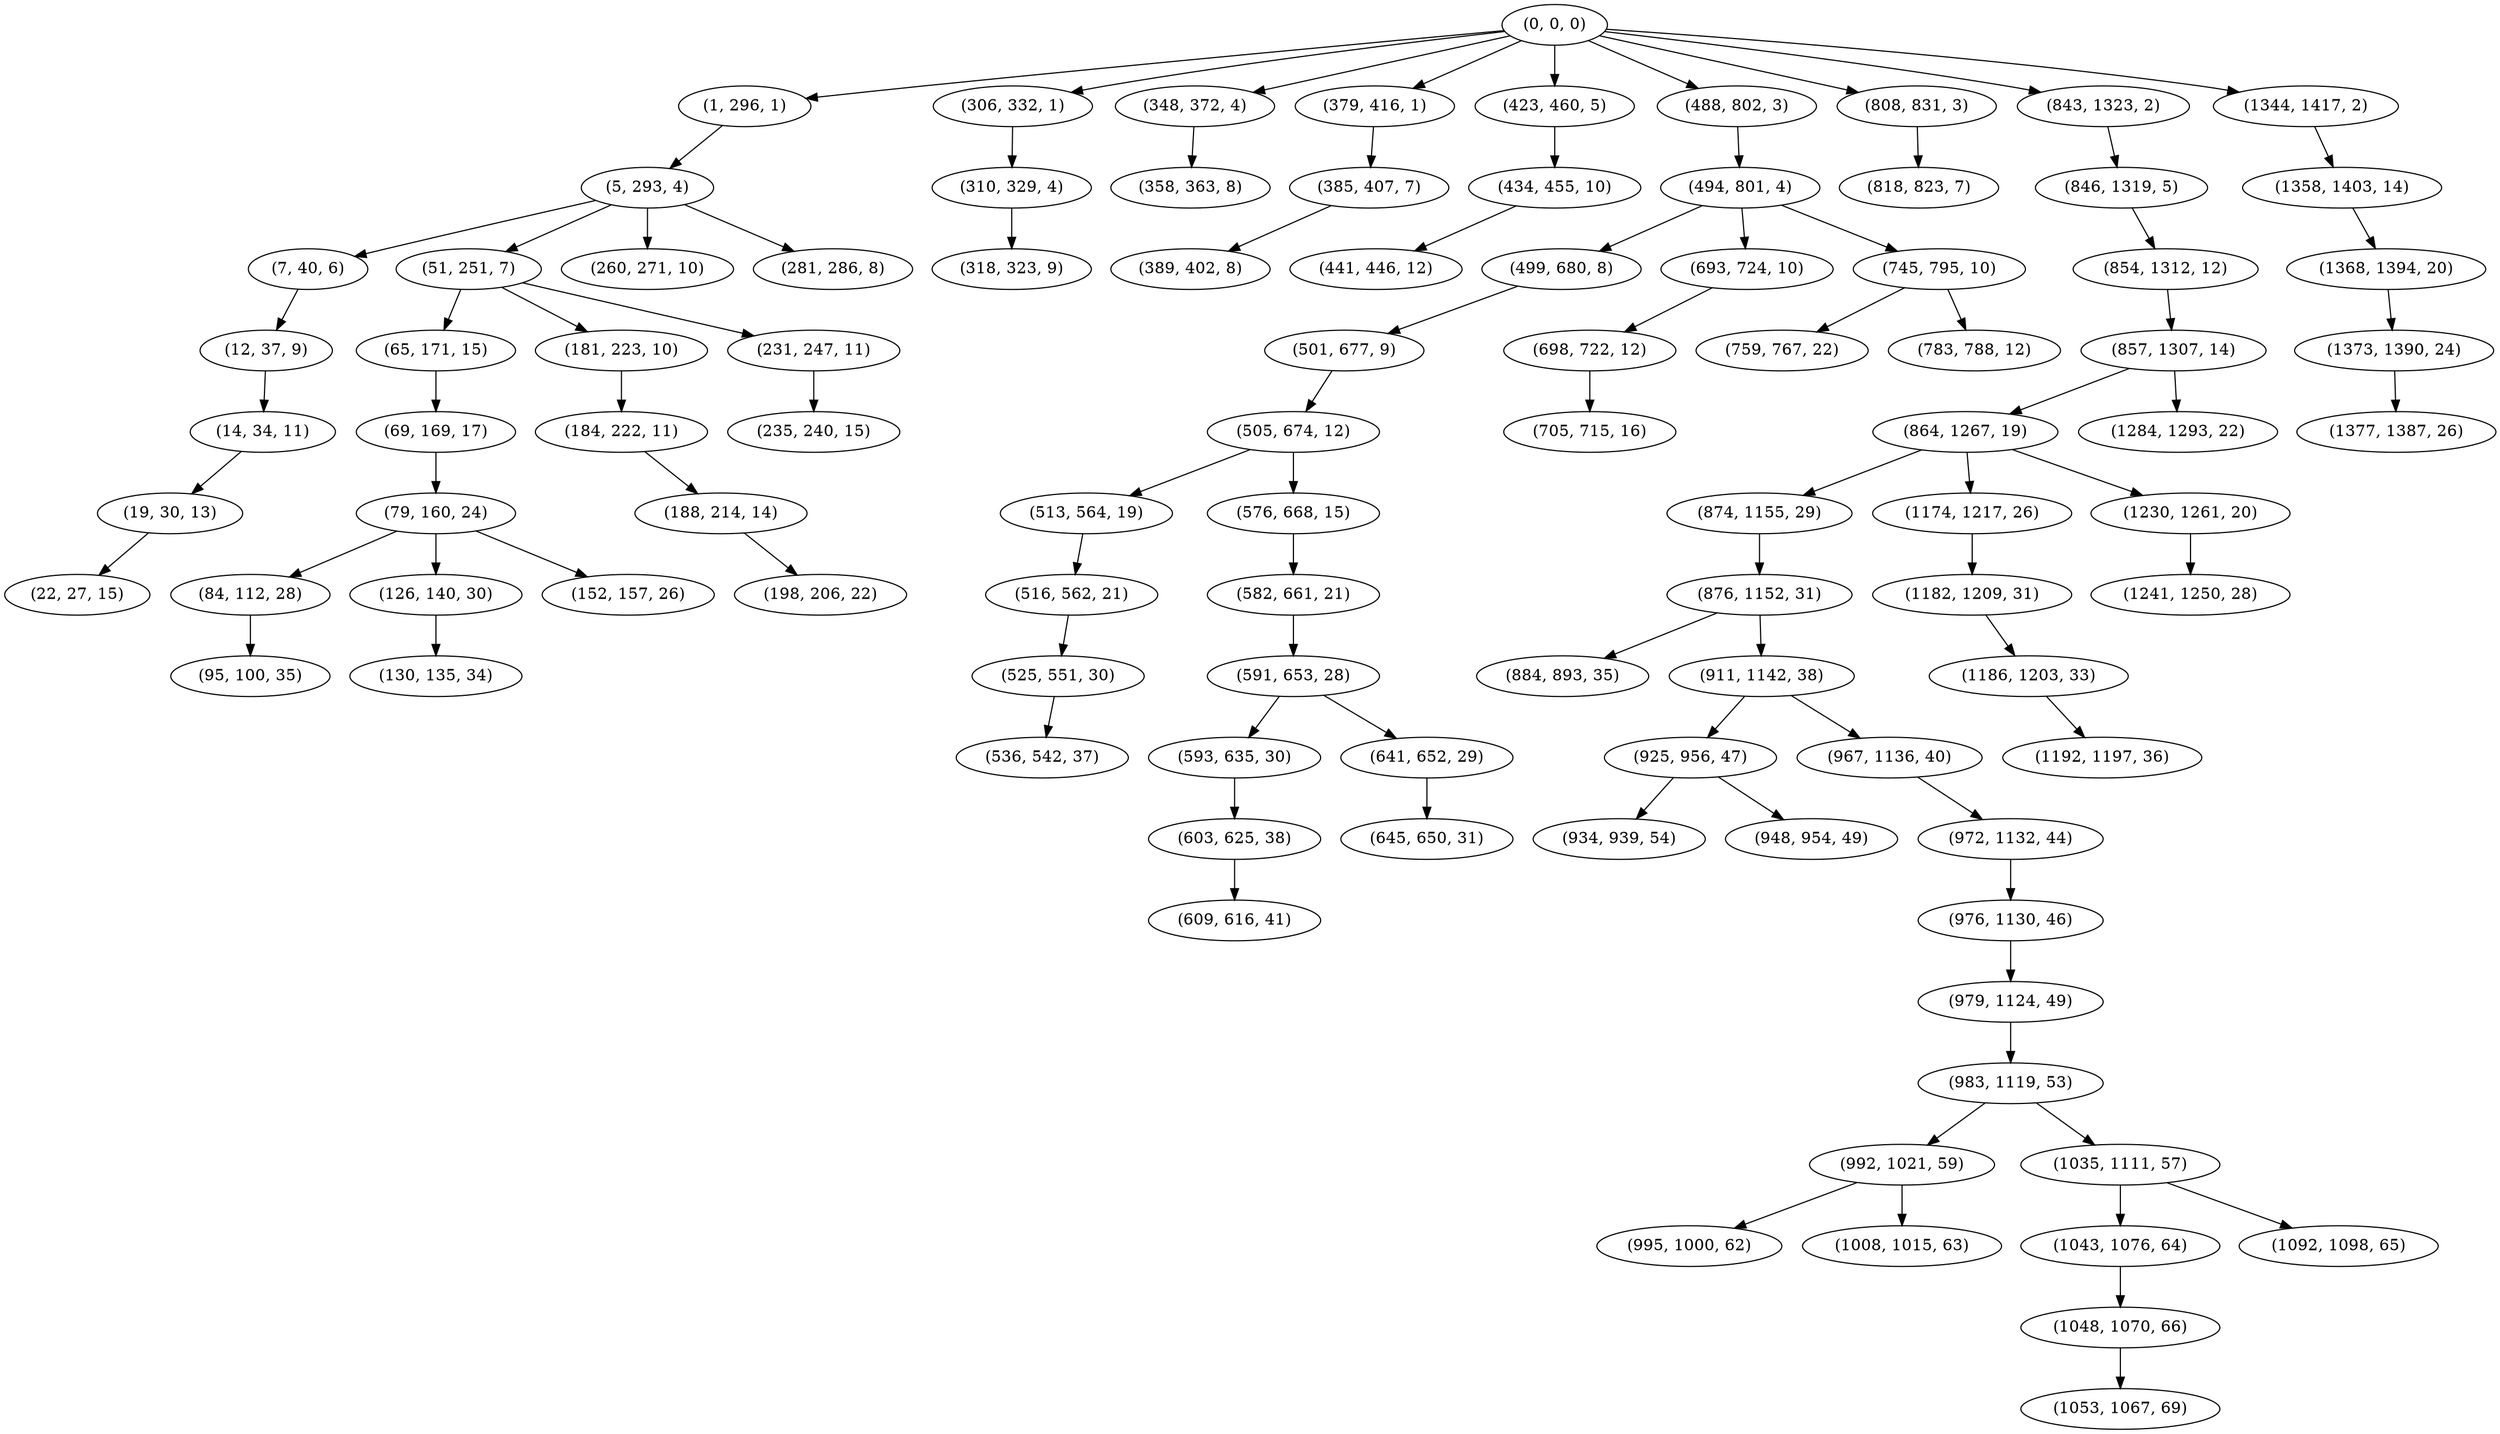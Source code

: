 digraph tree {
    "(0, 0, 0)";
    "(1, 296, 1)";
    "(5, 293, 4)";
    "(7, 40, 6)";
    "(12, 37, 9)";
    "(14, 34, 11)";
    "(19, 30, 13)";
    "(22, 27, 15)";
    "(51, 251, 7)";
    "(65, 171, 15)";
    "(69, 169, 17)";
    "(79, 160, 24)";
    "(84, 112, 28)";
    "(95, 100, 35)";
    "(126, 140, 30)";
    "(130, 135, 34)";
    "(152, 157, 26)";
    "(181, 223, 10)";
    "(184, 222, 11)";
    "(188, 214, 14)";
    "(198, 206, 22)";
    "(231, 247, 11)";
    "(235, 240, 15)";
    "(260, 271, 10)";
    "(281, 286, 8)";
    "(306, 332, 1)";
    "(310, 329, 4)";
    "(318, 323, 9)";
    "(348, 372, 4)";
    "(358, 363, 8)";
    "(379, 416, 1)";
    "(385, 407, 7)";
    "(389, 402, 8)";
    "(423, 460, 5)";
    "(434, 455, 10)";
    "(441, 446, 12)";
    "(488, 802, 3)";
    "(494, 801, 4)";
    "(499, 680, 8)";
    "(501, 677, 9)";
    "(505, 674, 12)";
    "(513, 564, 19)";
    "(516, 562, 21)";
    "(525, 551, 30)";
    "(536, 542, 37)";
    "(576, 668, 15)";
    "(582, 661, 21)";
    "(591, 653, 28)";
    "(593, 635, 30)";
    "(603, 625, 38)";
    "(609, 616, 41)";
    "(641, 652, 29)";
    "(645, 650, 31)";
    "(693, 724, 10)";
    "(698, 722, 12)";
    "(705, 715, 16)";
    "(745, 795, 10)";
    "(759, 767, 22)";
    "(783, 788, 12)";
    "(808, 831, 3)";
    "(818, 823, 7)";
    "(843, 1323, 2)";
    "(846, 1319, 5)";
    "(854, 1312, 12)";
    "(857, 1307, 14)";
    "(864, 1267, 19)";
    "(874, 1155, 29)";
    "(876, 1152, 31)";
    "(884, 893, 35)";
    "(911, 1142, 38)";
    "(925, 956, 47)";
    "(934, 939, 54)";
    "(948, 954, 49)";
    "(967, 1136, 40)";
    "(972, 1132, 44)";
    "(976, 1130, 46)";
    "(979, 1124, 49)";
    "(983, 1119, 53)";
    "(992, 1021, 59)";
    "(995, 1000, 62)";
    "(1008, 1015, 63)";
    "(1035, 1111, 57)";
    "(1043, 1076, 64)";
    "(1048, 1070, 66)";
    "(1053, 1067, 69)";
    "(1092, 1098, 65)";
    "(1174, 1217, 26)";
    "(1182, 1209, 31)";
    "(1186, 1203, 33)";
    "(1192, 1197, 36)";
    "(1230, 1261, 20)";
    "(1241, 1250, 28)";
    "(1284, 1293, 22)";
    "(1344, 1417, 2)";
    "(1358, 1403, 14)";
    "(1368, 1394, 20)";
    "(1373, 1390, 24)";
    "(1377, 1387, 26)";
    "(0, 0, 0)" -> "(1, 296, 1)";
    "(0, 0, 0)" -> "(306, 332, 1)";
    "(0, 0, 0)" -> "(348, 372, 4)";
    "(0, 0, 0)" -> "(379, 416, 1)";
    "(0, 0, 0)" -> "(423, 460, 5)";
    "(0, 0, 0)" -> "(488, 802, 3)";
    "(0, 0, 0)" -> "(808, 831, 3)";
    "(0, 0, 0)" -> "(843, 1323, 2)";
    "(0, 0, 0)" -> "(1344, 1417, 2)";
    "(1, 296, 1)" -> "(5, 293, 4)";
    "(5, 293, 4)" -> "(7, 40, 6)";
    "(5, 293, 4)" -> "(51, 251, 7)";
    "(5, 293, 4)" -> "(260, 271, 10)";
    "(5, 293, 4)" -> "(281, 286, 8)";
    "(7, 40, 6)" -> "(12, 37, 9)";
    "(12, 37, 9)" -> "(14, 34, 11)";
    "(14, 34, 11)" -> "(19, 30, 13)";
    "(19, 30, 13)" -> "(22, 27, 15)";
    "(51, 251, 7)" -> "(65, 171, 15)";
    "(51, 251, 7)" -> "(181, 223, 10)";
    "(51, 251, 7)" -> "(231, 247, 11)";
    "(65, 171, 15)" -> "(69, 169, 17)";
    "(69, 169, 17)" -> "(79, 160, 24)";
    "(79, 160, 24)" -> "(84, 112, 28)";
    "(79, 160, 24)" -> "(126, 140, 30)";
    "(79, 160, 24)" -> "(152, 157, 26)";
    "(84, 112, 28)" -> "(95, 100, 35)";
    "(126, 140, 30)" -> "(130, 135, 34)";
    "(181, 223, 10)" -> "(184, 222, 11)";
    "(184, 222, 11)" -> "(188, 214, 14)";
    "(188, 214, 14)" -> "(198, 206, 22)";
    "(231, 247, 11)" -> "(235, 240, 15)";
    "(306, 332, 1)" -> "(310, 329, 4)";
    "(310, 329, 4)" -> "(318, 323, 9)";
    "(348, 372, 4)" -> "(358, 363, 8)";
    "(379, 416, 1)" -> "(385, 407, 7)";
    "(385, 407, 7)" -> "(389, 402, 8)";
    "(423, 460, 5)" -> "(434, 455, 10)";
    "(434, 455, 10)" -> "(441, 446, 12)";
    "(488, 802, 3)" -> "(494, 801, 4)";
    "(494, 801, 4)" -> "(499, 680, 8)";
    "(494, 801, 4)" -> "(693, 724, 10)";
    "(494, 801, 4)" -> "(745, 795, 10)";
    "(499, 680, 8)" -> "(501, 677, 9)";
    "(501, 677, 9)" -> "(505, 674, 12)";
    "(505, 674, 12)" -> "(513, 564, 19)";
    "(505, 674, 12)" -> "(576, 668, 15)";
    "(513, 564, 19)" -> "(516, 562, 21)";
    "(516, 562, 21)" -> "(525, 551, 30)";
    "(525, 551, 30)" -> "(536, 542, 37)";
    "(576, 668, 15)" -> "(582, 661, 21)";
    "(582, 661, 21)" -> "(591, 653, 28)";
    "(591, 653, 28)" -> "(593, 635, 30)";
    "(591, 653, 28)" -> "(641, 652, 29)";
    "(593, 635, 30)" -> "(603, 625, 38)";
    "(603, 625, 38)" -> "(609, 616, 41)";
    "(641, 652, 29)" -> "(645, 650, 31)";
    "(693, 724, 10)" -> "(698, 722, 12)";
    "(698, 722, 12)" -> "(705, 715, 16)";
    "(745, 795, 10)" -> "(759, 767, 22)";
    "(745, 795, 10)" -> "(783, 788, 12)";
    "(808, 831, 3)" -> "(818, 823, 7)";
    "(843, 1323, 2)" -> "(846, 1319, 5)";
    "(846, 1319, 5)" -> "(854, 1312, 12)";
    "(854, 1312, 12)" -> "(857, 1307, 14)";
    "(857, 1307, 14)" -> "(864, 1267, 19)";
    "(857, 1307, 14)" -> "(1284, 1293, 22)";
    "(864, 1267, 19)" -> "(874, 1155, 29)";
    "(864, 1267, 19)" -> "(1174, 1217, 26)";
    "(864, 1267, 19)" -> "(1230, 1261, 20)";
    "(874, 1155, 29)" -> "(876, 1152, 31)";
    "(876, 1152, 31)" -> "(884, 893, 35)";
    "(876, 1152, 31)" -> "(911, 1142, 38)";
    "(911, 1142, 38)" -> "(925, 956, 47)";
    "(911, 1142, 38)" -> "(967, 1136, 40)";
    "(925, 956, 47)" -> "(934, 939, 54)";
    "(925, 956, 47)" -> "(948, 954, 49)";
    "(967, 1136, 40)" -> "(972, 1132, 44)";
    "(972, 1132, 44)" -> "(976, 1130, 46)";
    "(976, 1130, 46)" -> "(979, 1124, 49)";
    "(979, 1124, 49)" -> "(983, 1119, 53)";
    "(983, 1119, 53)" -> "(992, 1021, 59)";
    "(983, 1119, 53)" -> "(1035, 1111, 57)";
    "(992, 1021, 59)" -> "(995, 1000, 62)";
    "(992, 1021, 59)" -> "(1008, 1015, 63)";
    "(1035, 1111, 57)" -> "(1043, 1076, 64)";
    "(1035, 1111, 57)" -> "(1092, 1098, 65)";
    "(1043, 1076, 64)" -> "(1048, 1070, 66)";
    "(1048, 1070, 66)" -> "(1053, 1067, 69)";
    "(1174, 1217, 26)" -> "(1182, 1209, 31)";
    "(1182, 1209, 31)" -> "(1186, 1203, 33)";
    "(1186, 1203, 33)" -> "(1192, 1197, 36)";
    "(1230, 1261, 20)" -> "(1241, 1250, 28)";
    "(1344, 1417, 2)" -> "(1358, 1403, 14)";
    "(1358, 1403, 14)" -> "(1368, 1394, 20)";
    "(1368, 1394, 20)" -> "(1373, 1390, 24)";
    "(1373, 1390, 24)" -> "(1377, 1387, 26)";
}
